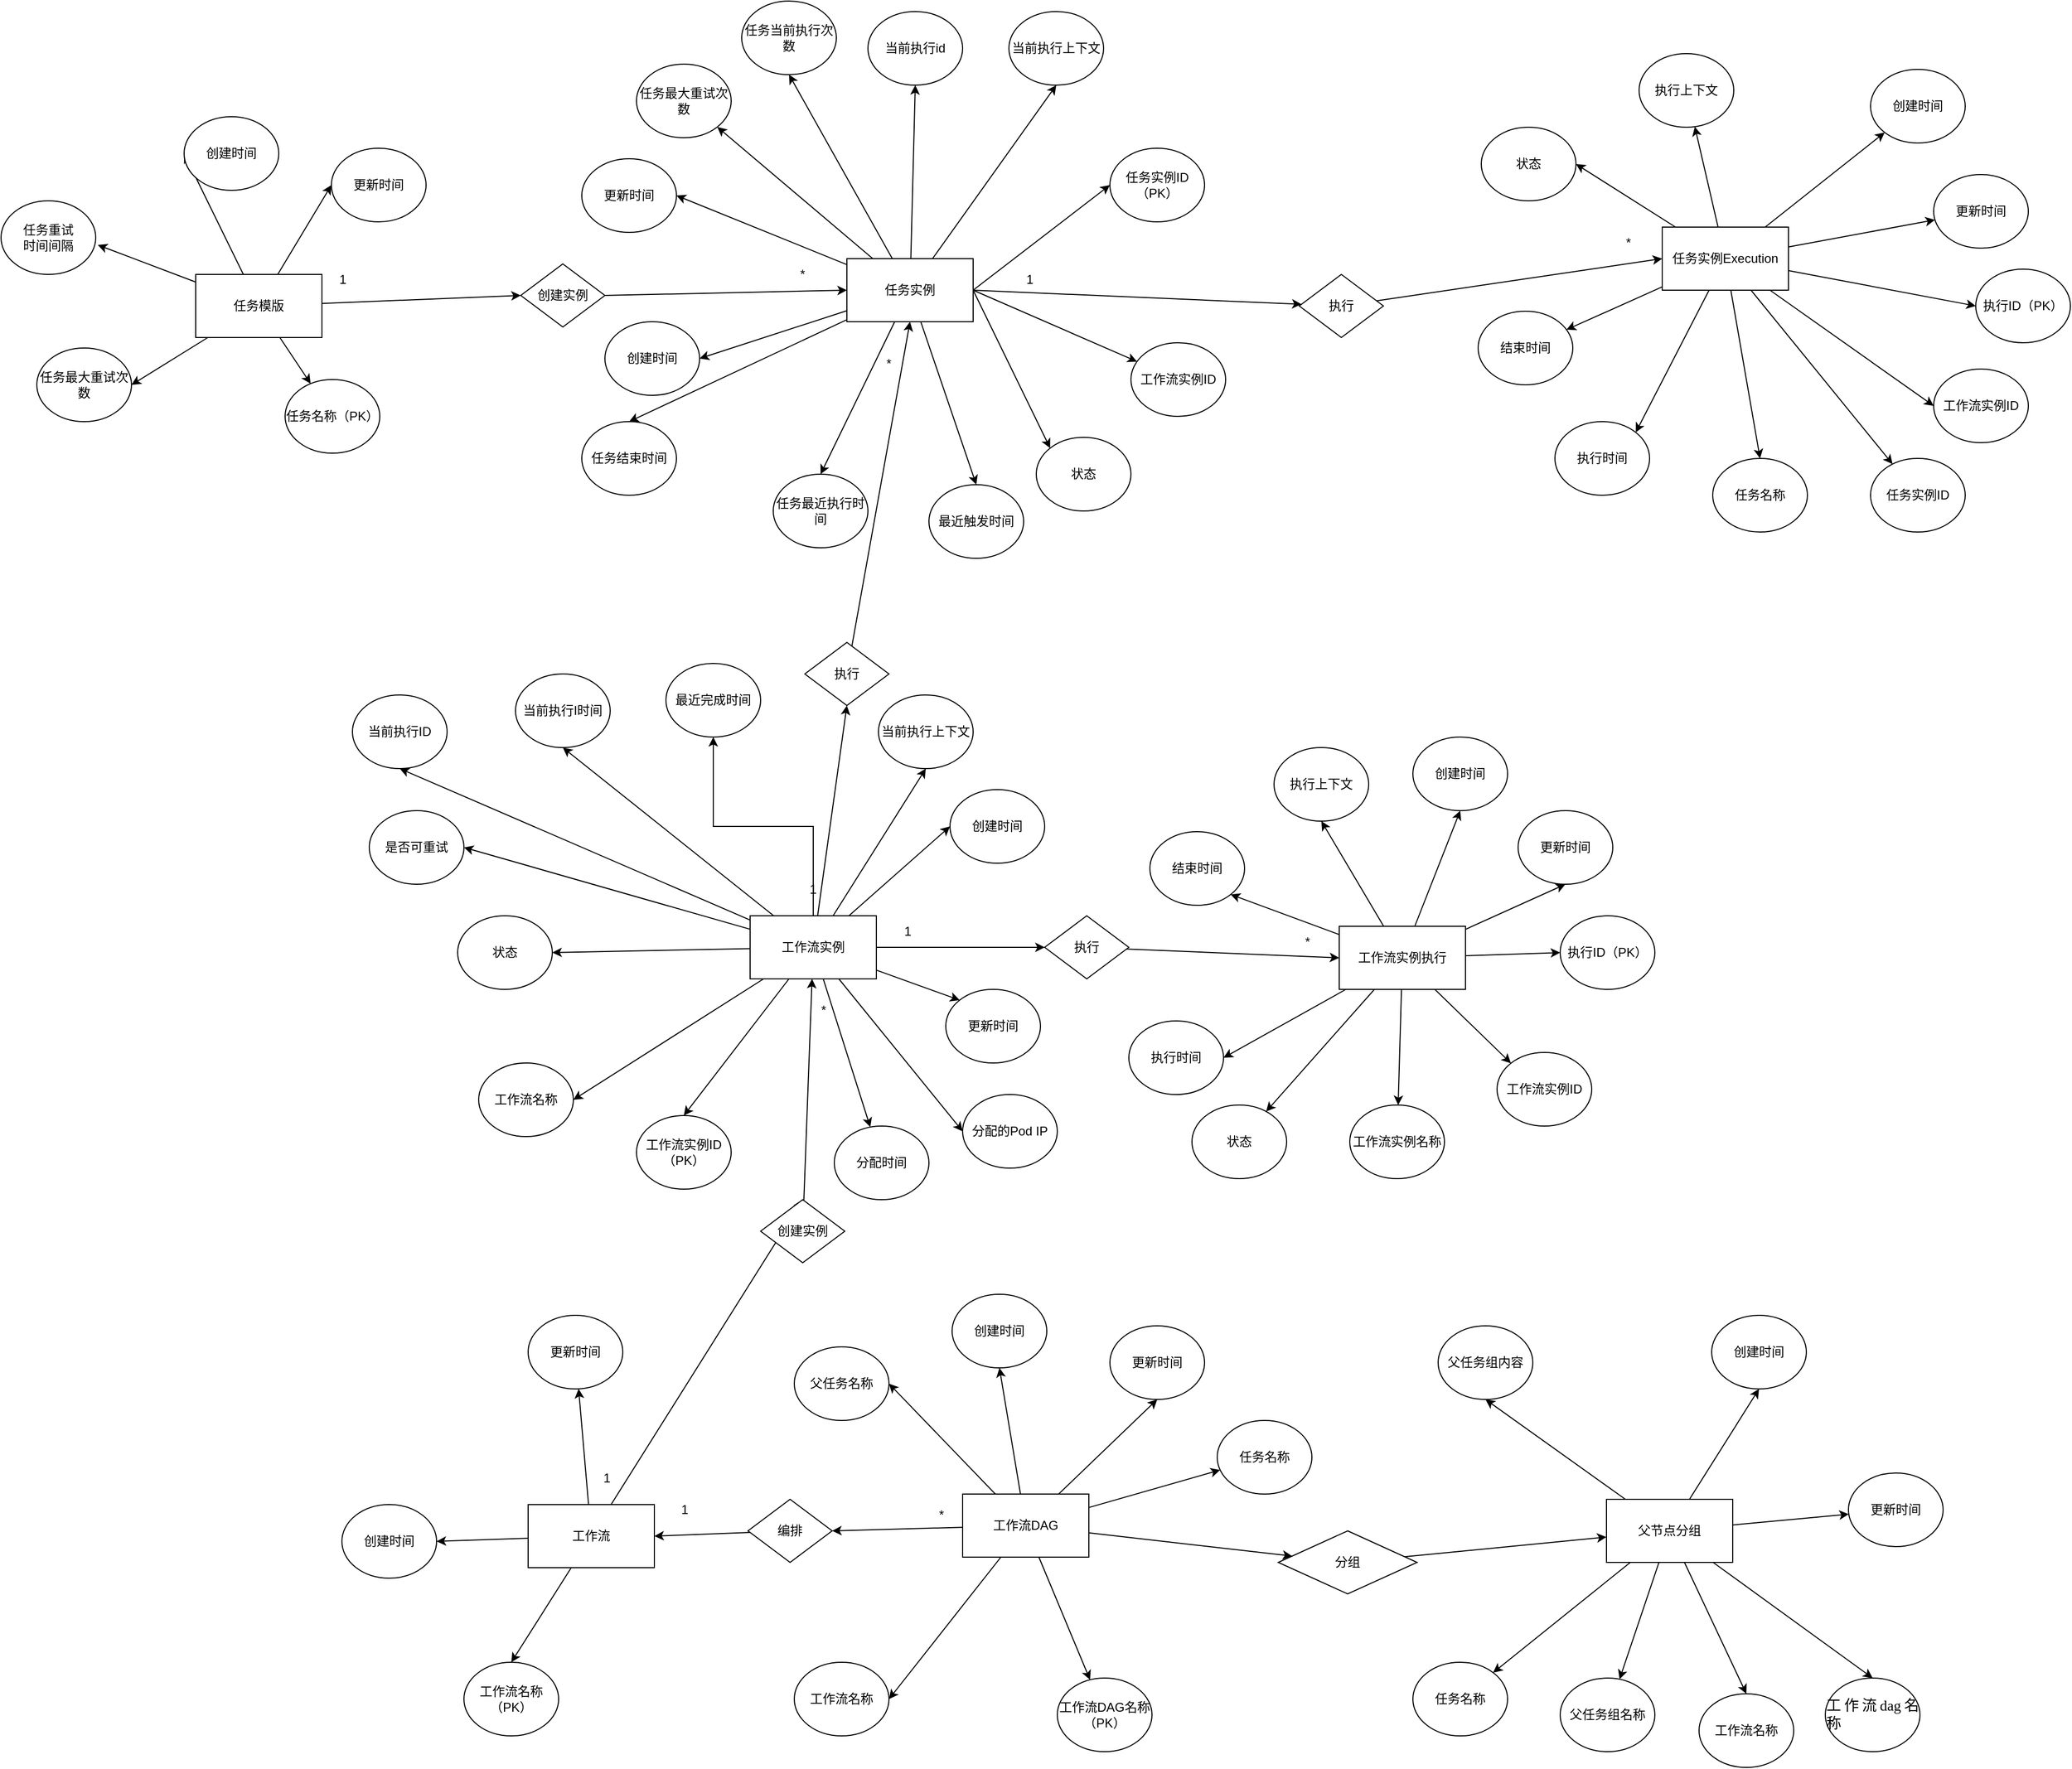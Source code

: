 <mxfile version="22.1.18" type="github">
  <diagram name="第 1 页" id="u92MrwEAKFm2taZTLTK-">
    <mxGraphModel dx="2998" dy="2271" grid="1" gridSize="10" guides="1" tooltips="1" connect="1" arrows="1" fold="1" page="1" pageScale="1" pageWidth="827" pageHeight="1169" math="0" shadow="0">
      <root>
        <mxCell id="0" />
        <mxCell id="1" parent="0" />
        <mxCell id="BF8SNdvl5e7O7KOmZN9e-4" style="rounded=0;orthogonalLoop=1;jettySize=auto;html=1;entryX=0;entryY=0.5;entryDx=0;entryDy=0;exitX=1;exitY=0.5;exitDx=0;exitDy=0;" parent="1" source="BF8SNdvl5e7O7KOmZN9e-8" target="BF8SNdvl5e7O7KOmZN9e-5" edge="1">
          <mxGeometry relative="1" as="geometry">
            <mxPoint x="350" y="170" as="targetPoint" />
            <mxPoint x="260" y="170" as="sourcePoint" />
          </mxGeometry>
        </mxCell>
        <mxCell id="BF8SNdvl5e7O7KOmZN9e-7" style="rounded=0;orthogonalLoop=1;jettySize=auto;html=1;entryX=0;entryY=0;entryDx=0;entryDy=0;exitX=1;exitY=0.5;exitDx=0;exitDy=0;" parent="1" source="BF8SNdvl5e7O7KOmZN9e-8" target="BF8SNdvl5e7O7KOmZN9e-6" edge="1">
          <mxGeometry relative="1" as="geometry">
            <mxPoint x="260" y="170" as="sourcePoint" />
          </mxGeometry>
        </mxCell>
        <mxCell id="BF8SNdvl5e7O7KOmZN9e-5" value="任务实例ID（PK）" style="ellipse;whiteSpace=wrap;html=1;" parent="1" vertex="1">
          <mxGeometry x="370" y="30" width="90" height="70" as="geometry" />
        </mxCell>
        <mxCell id="BF8SNdvl5e7O7KOmZN9e-6" value="状态" style="ellipse;whiteSpace=wrap;html=1;" parent="1" vertex="1">
          <mxGeometry x="300" y="305" width="90" height="70" as="geometry" />
        </mxCell>
        <mxCell id="BF8SNdvl5e7O7KOmZN9e-10" style="rounded=0;orthogonalLoop=1;jettySize=auto;html=1;entryX=0.5;entryY=0;entryDx=0;entryDy=0;" parent="1" source="BF8SNdvl5e7O7KOmZN9e-8" target="BF8SNdvl5e7O7KOmZN9e-9" edge="1">
          <mxGeometry relative="1" as="geometry" />
        </mxCell>
        <mxCell id="BF8SNdvl5e7O7KOmZN9e-12" style="rounded=0;orthogonalLoop=1;jettySize=auto;html=1;entryX=0.5;entryY=0;entryDx=0;entryDy=0;" parent="1" source="BF8SNdvl5e7O7KOmZN9e-8" target="BF8SNdvl5e7O7KOmZN9e-11" edge="1">
          <mxGeometry relative="1" as="geometry" />
        </mxCell>
        <mxCell id="BF8SNdvl5e7O7KOmZN9e-19" style="rounded=0;orthogonalLoop=1;jettySize=auto;html=1;entryX=1;entryY=0.5;entryDx=0;entryDy=0;" parent="1" source="BF8SNdvl5e7O7KOmZN9e-8" target="BF8SNdvl5e7O7KOmZN9e-13" edge="1">
          <mxGeometry relative="1" as="geometry" />
        </mxCell>
        <mxCell id="BF8SNdvl5e7O7KOmZN9e-20" style="rounded=0;orthogonalLoop=1;jettySize=auto;html=1;entryX=1;entryY=0.5;entryDx=0;entryDy=0;" parent="1" source="BF8SNdvl5e7O7KOmZN9e-8" target="BF8SNdvl5e7O7KOmZN9e-14" edge="1">
          <mxGeometry relative="1" as="geometry" />
        </mxCell>
        <mxCell id="BF8SNdvl5e7O7KOmZN9e-64" style="rounded=0;orthogonalLoop=1;jettySize=auto;html=1;exitX=1;exitY=0.5;exitDx=0;exitDy=0;" parent="1" source="BF8SNdvl5e7O7KOmZN9e-8" target="BF8SNdvl5e7O7KOmZN9e-63" edge="1">
          <mxGeometry relative="1" as="geometry" />
        </mxCell>
        <mxCell id="BF8SNdvl5e7O7KOmZN9e-78" style="rounded=0;orthogonalLoop=1;jettySize=auto;html=1;entryX=0.5;entryY=1;entryDx=0;entryDy=0;" edge="1" parent="1" source="BF8SNdvl5e7O7KOmZN9e-8" target="BF8SNdvl5e7O7KOmZN9e-76">
          <mxGeometry relative="1" as="geometry" />
        </mxCell>
        <mxCell id="BF8SNdvl5e7O7KOmZN9e-83" style="rounded=0;orthogonalLoop=1;jettySize=auto;html=1;entryX=1;entryY=1;entryDx=0;entryDy=0;" edge="1" parent="1" source="BF8SNdvl5e7O7KOmZN9e-8" target="BF8SNdvl5e7O7KOmZN9e-80">
          <mxGeometry relative="1" as="geometry" />
        </mxCell>
        <mxCell id="8EcwPYy6TK1mYzknZgef-4" style="rounded=0;orthogonalLoop=1;jettySize=auto;html=1;exitX=1;exitY=0.5;exitDx=0;exitDy=0;" edge="1" parent="1" source="BF8SNdvl5e7O7KOmZN9e-8" target="8EcwPYy6TK1mYzknZgef-3">
          <mxGeometry relative="1" as="geometry" />
        </mxCell>
        <mxCell id="8EcwPYy6TK1mYzknZgef-9" style="rounded=0;orthogonalLoop=1;jettySize=auto;html=1;entryX=0.5;entryY=1;entryDx=0;entryDy=0;" edge="1" parent="1" source="BF8SNdvl5e7O7KOmZN9e-8" target="8EcwPYy6TK1mYzknZgef-7">
          <mxGeometry relative="1" as="geometry" />
        </mxCell>
        <mxCell id="8EcwPYy6TK1mYzknZgef-10" style="rounded=0;orthogonalLoop=1;jettySize=auto;html=1;entryX=0.5;entryY=1;entryDx=0;entryDy=0;" edge="1" parent="1" source="BF8SNdvl5e7O7KOmZN9e-8" target="8EcwPYy6TK1mYzknZgef-8">
          <mxGeometry relative="1" as="geometry" />
        </mxCell>
        <mxCell id="8EcwPYy6TK1mYzknZgef-13" style="rounded=0;orthogonalLoop=1;jettySize=auto;html=1;entryX=0.5;entryY=0;entryDx=0;entryDy=0;" edge="1" parent="1" source="BF8SNdvl5e7O7KOmZN9e-8" target="8EcwPYy6TK1mYzknZgef-12">
          <mxGeometry relative="1" as="geometry" />
        </mxCell>
        <mxCell id="BF8SNdvl5e7O7KOmZN9e-8" value="任务实例" style="rounded=0;whiteSpace=wrap;html=1;" parent="1" vertex="1">
          <mxGeometry x="120" y="135" width="120" height="60" as="geometry" />
        </mxCell>
        <mxCell id="BF8SNdvl5e7O7KOmZN9e-9" value="最近触发时间" style="ellipse;whiteSpace=wrap;html=1;" parent="1" vertex="1">
          <mxGeometry x="198" y="350" width="90" height="70" as="geometry" />
        </mxCell>
        <mxCell id="BF8SNdvl5e7O7KOmZN9e-11" value="任务结束时间" style="ellipse;whiteSpace=wrap;html=1;" parent="1" vertex="1">
          <mxGeometry x="-132" y="290" width="90" height="70" as="geometry" />
        </mxCell>
        <mxCell id="BF8SNdvl5e7O7KOmZN9e-13" value="创建时间" style="ellipse;whiteSpace=wrap;html=1;" parent="1" vertex="1">
          <mxGeometry x="-110" y="195" width="90" height="70" as="geometry" />
        </mxCell>
        <mxCell id="BF8SNdvl5e7O7KOmZN9e-14" value="更新时间" style="ellipse;whiteSpace=wrap;html=1;" parent="1" vertex="1">
          <mxGeometry x="-132" y="40" width="90" height="70" as="geometry" />
        </mxCell>
        <mxCell id="BF8SNdvl5e7O7KOmZN9e-35" style="rounded=0;orthogonalLoop=1;jettySize=auto;html=1;" parent="1" source="BF8SNdvl5e7O7KOmZN9e-25" target="BF8SNdvl5e7O7KOmZN9e-28" edge="1">
          <mxGeometry relative="1" as="geometry" />
        </mxCell>
        <mxCell id="BF8SNdvl5e7O7KOmZN9e-36" style="rounded=0;orthogonalLoop=1;jettySize=auto;html=1;entryX=0;entryY=0.5;entryDx=0;entryDy=0;" parent="1" source="BF8SNdvl5e7O7KOmZN9e-25" target="BF8SNdvl5e7O7KOmZN9e-27" edge="1">
          <mxGeometry relative="1" as="geometry" />
        </mxCell>
        <mxCell id="BF8SNdvl5e7O7KOmZN9e-37" style="rounded=0;orthogonalLoop=1;jettySize=auto;html=1;entryX=0;entryY=0.5;entryDx=0;entryDy=0;" parent="1" source="BF8SNdvl5e7O7KOmZN9e-25" target="BF8SNdvl5e7O7KOmZN9e-26" edge="1">
          <mxGeometry relative="1" as="geometry" />
        </mxCell>
        <mxCell id="BF8SNdvl5e7O7KOmZN9e-61" style="rounded=0;orthogonalLoop=1;jettySize=auto;html=1;entryX=0;entryY=0.5;entryDx=0;entryDy=0;" parent="1" source="BF8SNdvl5e7O7KOmZN9e-25" target="BF8SNdvl5e7O7KOmZN9e-60" edge="1">
          <mxGeometry relative="1" as="geometry" />
        </mxCell>
        <mxCell id="BF8SNdvl5e7O7KOmZN9e-79" style="rounded=0;orthogonalLoop=1;jettySize=auto;html=1;entryX=1;entryY=0.5;entryDx=0;entryDy=0;" edge="1" parent="1" source="BF8SNdvl5e7O7KOmZN9e-25" target="BF8SNdvl5e7O7KOmZN9e-74">
          <mxGeometry relative="1" as="geometry" />
        </mxCell>
        <mxCell id="BF8SNdvl5e7O7KOmZN9e-25" value="任务模版" style="rounded=0;whiteSpace=wrap;html=1;" parent="1" vertex="1">
          <mxGeometry x="-499" y="150" width="120" height="60" as="geometry" />
        </mxCell>
        <mxCell id="BF8SNdvl5e7O7KOmZN9e-26" value="创建时间" style="ellipse;whiteSpace=wrap;html=1;" parent="1" vertex="1">
          <mxGeometry x="-510" width="90" height="70" as="geometry" />
        </mxCell>
        <mxCell id="BF8SNdvl5e7O7KOmZN9e-27" value="更新时间" style="ellipse;whiteSpace=wrap;html=1;" parent="1" vertex="1">
          <mxGeometry x="-370" y="30" width="90" height="70" as="geometry" />
        </mxCell>
        <mxCell id="BF8SNdvl5e7O7KOmZN9e-28" value="任务名称（PK）" style="ellipse;whiteSpace=wrap;html=1;" parent="1" vertex="1">
          <mxGeometry x="-414" y="250" width="90" height="70" as="geometry" />
        </mxCell>
        <mxCell id="BF8SNdvl5e7O7KOmZN9e-30" value="任务重试&lt;br&gt;时间间隔" style="ellipse;whiteSpace=wrap;html=1;" parent="1" vertex="1">
          <mxGeometry x="-684" y="80" width="90" height="70" as="geometry" />
        </mxCell>
        <mxCell id="BF8SNdvl5e7O7KOmZN9e-33" style="rounded=0;orthogonalLoop=1;jettySize=auto;html=1;entryX=1.022;entryY=0.6;entryDx=0;entryDy=0;entryPerimeter=0;" parent="1" source="BF8SNdvl5e7O7KOmZN9e-25" target="BF8SNdvl5e7O7KOmZN9e-30" edge="1">
          <mxGeometry relative="1" as="geometry" />
        </mxCell>
        <mxCell id="BF8SNdvl5e7O7KOmZN9e-62" style="rounded=0;orthogonalLoop=1;jettySize=auto;html=1;entryX=0;entryY=0.5;entryDx=0;entryDy=0;exitX=1;exitY=0.5;exitDx=0;exitDy=0;" parent="1" source="BF8SNdvl5e7O7KOmZN9e-60" target="BF8SNdvl5e7O7KOmZN9e-8" edge="1">
          <mxGeometry relative="1" as="geometry" />
        </mxCell>
        <mxCell id="BF8SNdvl5e7O7KOmZN9e-60" value="创建实例" style="rhombus;whiteSpace=wrap;html=1;" parent="1" vertex="1">
          <mxGeometry x="-190" y="140" width="80" height="60" as="geometry" />
        </mxCell>
        <mxCell id="BF8SNdvl5e7O7KOmZN9e-63" value="执行" style="rhombus;whiteSpace=wrap;html=1;" parent="1" vertex="1">
          <mxGeometry x="550" y="150" width="80" height="60" as="geometry" />
        </mxCell>
        <mxCell id="BF8SNdvl5e7O7KOmZN9e-74" value="任务最大重试次数" style="ellipse;whiteSpace=wrap;html=1;" vertex="1" parent="1">
          <mxGeometry x="-650" y="220" width="90" height="70" as="geometry" />
        </mxCell>
        <mxCell id="BF8SNdvl5e7O7KOmZN9e-76" value="任务当前执行次数" style="ellipse;whiteSpace=wrap;html=1;" vertex="1" parent="1">
          <mxGeometry x="20" y="-110" width="90" height="70" as="geometry" />
        </mxCell>
        <mxCell id="BF8SNdvl5e7O7KOmZN9e-80" value="任务最大重试次数" style="ellipse;whiteSpace=wrap;html=1;" vertex="1" parent="1">
          <mxGeometry x="-80" y="-50" width="90" height="70" as="geometry" />
        </mxCell>
        <mxCell id="8EcwPYy6TK1mYzknZgef-3" value="工作流实例ID" style="ellipse;whiteSpace=wrap;html=1;" vertex="1" parent="1">
          <mxGeometry x="390" y="215" width="90" height="70" as="geometry" />
        </mxCell>
        <mxCell id="8EcwPYy6TK1mYzknZgef-7" value="当前执行id" style="ellipse;whiteSpace=wrap;html=1;" vertex="1" parent="1">
          <mxGeometry x="140" y="-100" width="90" height="70" as="geometry" />
        </mxCell>
        <mxCell id="8EcwPYy6TK1mYzknZgef-8" value="当前执行上下文" style="ellipse;whiteSpace=wrap;html=1;" vertex="1" parent="1">
          <mxGeometry x="274" y="-100" width="90" height="70" as="geometry" />
        </mxCell>
        <mxCell id="8EcwPYy6TK1mYzknZgef-12" value="任务最近执行时间" style="ellipse;whiteSpace=wrap;html=1;" vertex="1" parent="1">
          <mxGeometry x="50" y="340" width="90" height="70" as="geometry" />
        </mxCell>
        <mxCell id="8EcwPYy6TK1mYzknZgef-14" value="" style="group" vertex="1" connectable="0" parent="1">
          <mxGeometry x="720" y="-60" width="563" height="455" as="geometry" />
        </mxCell>
        <mxCell id="BF8SNdvl5e7O7KOmZN9e-72" value="执行时间" style="ellipse;whiteSpace=wrap;html=1;" vertex="1" parent="8EcwPYy6TK1mYzknZgef-14">
          <mxGeometry x="73" y="350" width="90" height="70" as="geometry" />
        </mxCell>
        <mxCell id="BF8SNdvl5e7O7KOmZN9e-38" value="任务实例Execution" style="rounded=0;whiteSpace=wrap;html=1;container=0;" parent="8EcwPYy6TK1mYzknZgef-14" vertex="1">
          <mxGeometry x="175" y="165" width="120" height="60" as="geometry" />
        </mxCell>
        <mxCell id="BF8SNdvl5e7O7KOmZN9e-40" value="创建时间" style="ellipse;whiteSpace=wrap;html=1;container=0;" parent="8EcwPYy6TK1mYzknZgef-14" vertex="1">
          <mxGeometry x="373" y="15" width="90" height="70" as="geometry" />
        </mxCell>
        <mxCell id="BF8SNdvl5e7O7KOmZN9e-52" style="rounded=0;orthogonalLoop=1;jettySize=auto;html=1;" parent="8EcwPYy6TK1mYzknZgef-14" source="BF8SNdvl5e7O7KOmZN9e-38" target="BF8SNdvl5e7O7KOmZN9e-40" edge="1">
          <mxGeometry relative="1" as="geometry" />
        </mxCell>
        <mxCell id="BF8SNdvl5e7O7KOmZN9e-41" value="更新时间" style="ellipse;whiteSpace=wrap;html=1;container=0;" parent="8EcwPYy6TK1mYzknZgef-14" vertex="1">
          <mxGeometry x="433" y="115" width="90" height="70" as="geometry" />
        </mxCell>
        <mxCell id="BF8SNdvl5e7O7KOmZN9e-51" style="rounded=0;orthogonalLoop=1;jettySize=auto;html=1;" parent="8EcwPYy6TK1mYzknZgef-14" source="BF8SNdvl5e7O7KOmZN9e-38" target="BF8SNdvl5e7O7KOmZN9e-41" edge="1">
          <mxGeometry relative="1" as="geometry" />
        </mxCell>
        <mxCell id="BF8SNdvl5e7O7KOmZN9e-42" value="执行ID（PK）" style="ellipse;whiteSpace=wrap;html=1;container=0;" parent="8EcwPYy6TK1mYzknZgef-14" vertex="1">
          <mxGeometry x="473" y="205" width="90" height="70" as="geometry" />
        </mxCell>
        <mxCell id="BF8SNdvl5e7O7KOmZN9e-59" style="rounded=0;orthogonalLoop=1;jettySize=auto;html=1;entryX=0;entryY=0.5;entryDx=0;entryDy=0;" parent="8EcwPYy6TK1mYzknZgef-14" source="BF8SNdvl5e7O7KOmZN9e-38" target="BF8SNdvl5e7O7KOmZN9e-42" edge="1">
          <mxGeometry relative="1" as="geometry" />
        </mxCell>
        <mxCell id="BF8SNdvl5e7O7KOmZN9e-44" value="结束时间" style="ellipse;whiteSpace=wrap;html=1;container=0;" parent="8EcwPYy6TK1mYzknZgef-14" vertex="1">
          <mxGeometry y="245" width="90" height="70" as="geometry" />
        </mxCell>
        <mxCell id="BF8SNdvl5e7O7KOmZN9e-57" style="rounded=0;orthogonalLoop=1;jettySize=auto;html=1;" parent="8EcwPYy6TK1mYzknZgef-14" source="BF8SNdvl5e7O7KOmZN9e-38" target="BF8SNdvl5e7O7KOmZN9e-44" edge="1">
          <mxGeometry relative="1" as="geometry" />
        </mxCell>
        <mxCell id="BF8SNdvl5e7O7KOmZN9e-45" value="状态" style="ellipse;whiteSpace=wrap;html=1;container=0;" parent="8EcwPYy6TK1mYzknZgef-14" vertex="1">
          <mxGeometry x="3" y="70" width="90" height="70" as="geometry" />
        </mxCell>
        <mxCell id="BF8SNdvl5e7O7KOmZN9e-56" style="rounded=0;orthogonalLoop=1;jettySize=auto;html=1;entryX=1;entryY=0.5;entryDx=0;entryDy=0;" parent="8EcwPYy6TK1mYzknZgef-14" source="BF8SNdvl5e7O7KOmZN9e-38" target="BF8SNdvl5e7O7KOmZN9e-45" edge="1">
          <mxGeometry relative="1" as="geometry" />
        </mxCell>
        <mxCell id="BF8SNdvl5e7O7KOmZN9e-46" value="执行上下文" style="ellipse;whiteSpace=wrap;html=1;container=0;" parent="8EcwPYy6TK1mYzknZgef-14" vertex="1">
          <mxGeometry x="153" width="90" height="70" as="geometry" />
        </mxCell>
        <mxCell id="BF8SNdvl5e7O7KOmZN9e-55" style="rounded=0;orthogonalLoop=1;jettySize=auto;html=1;" parent="8EcwPYy6TK1mYzknZgef-14" source="BF8SNdvl5e7O7KOmZN9e-38" target="BF8SNdvl5e7O7KOmZN9e-46" edge="1">
          <mxGeometry relative="1" as="geometry" />
        </mxCell>
        <mxCell id="BF8SNdvl5e7O7KOmZN9e-49" value="任务名称" style="ellipse;whiteSpace=wrap;html=1;container=0;" parent="8EcwPYy6TK1mYzknZgef-14" vertex="1">
          <mxGeometry x="223" y="385" width="90" height="70" as="geometry" />
        </mxCell>
        <mxCell id="BF8SNdvl5e7O7KOmZN9e-53" style="rounded=0;orthogonalLoop=1;jettySize=auto;html=1;entryX=0.5;entryY=0;entryDx=0;entryDy=0;" parent="8EcwPYy6TK1mYzknZgef-14" source="BF8SNdvl5e7O7KOmZN9e-38" target="BF8SNdvl5e7O7KOmZN9e-49" edge="1">
          <mxGeometry relative="1" as="geometry" />
        </mxCell>
        <mxCell id="BF8SNdvl5e7O7KOmZN9e-50" value="任务实例ID" style="ellipse;whiteSpace=wrap;html=1;container=0;" parent="8EcwPYy6TK1mYzknZgef-14" vertex="1">
          <mxGeometry x="373" y="385" width="90" height="70" as="geometry" />
        </mxCell>
        <mxCell id="BF8SNdvl5e7O7KOmZN9e-54" style="rounded=0;orthogonalLoop=1;jettySize=auto;html=1;" parent="8EcwPYy6TK1mYzknZgef-14" source="BF8SNdvl5e7O7KOmZN9e-38" target="BF8SNdvl5e7O7KOmZN9e-50" edge="1">
          <mxGeometry relative="1" as="geometry" />
        </mxCell>
        <mxCell id="BF8SNdvl5e7O7KOmZN9e-65" style="rounded=0;orthogonalLoop=1;jettySize=auto;html=1;entryX=0;entryY=0.5;entryDx=0;entryDy=0;" parent="8EcwPYy6TK1mYzknZgef-14" source="BF8SNdvl5e7O7KOmZN9e-63" target="BF8SNdvl5e7O7KOmZN9e-38" edge="1">
          <mxGeometry relative="1" as="geometry" />
        </mxCell>
        <mxCell id="BF8SNdvl5e7O7KOmZN9e-73" style="rounded=0;orthogonalLoop=1;jettySize=auto;html=1;entryX=1;entryY=0;entryDx=0;entryDy=0;" edge="1" parent="8EcwPYy6TK1mYzknZgef-14" source="BF8SNdvl5e7O7KOmZN9e-38" target="BF8SNdvl5e7O7KOmZN9e-72">
          <mxGeometry relative="1" as="geometry" />
        </mxCell>
        <mxCell id="8EcwPYy6TK1mYzknZgef-5" value="工作流实例ID" style="ellipse;whiteSpace=wrap;html=1;" vertex="1" parent="8EcwPYy6TK1mYzknZgef-14">
          <mxGeometry x="433" y="300" width="90" height="70" as="geometry" />
        </mxCell>
        <mxCell id="8EcwPYy6TK1mYzknZgef-6" style="rounded=0;orthogonalLoop=1;jettySize=auto;html=1;entryX=0;entryY=0.5;entryDx=0;entryDy=0;" edge="1" parent="8EcwPYy6TK1mYzknZgef-14" source="BF8SNdvl5e7O7KOmZN9e-38" target="8EcwPYy6TK1mYzknZgef-5">
          <mxGeometry relative="1" as="geometry" />
        </mxCell>
        <mxCell id="8EcwPYy6TK1mYzknZgef-94" value="*" style="text;html=1;strokeColor=none;fillColor=none;align=center;verticalAlign=middle;whiteSpace=wrap;rounded=0;" vertex="1" parent="8EcwPYy6TK1mYzknZgef-14">
          <mxGeometry x="123" y="165" width="40" height="30" as="geometry" />
        </mxCell>
        <mxCell id="8EcwPYy6TK1mYzknZgef-17" style="rounded=0;orthogonalLoop=1;jettySize=auto;html=1;entryX=0.5;entryY=0;entryDx=0;entryDy=0;" edge="1" parent="1" source="8EcwPYy6TK1mYzknZgef-15" target="8EcwPYy6TK1mYzknZgef-16">
          <mxGeometry relative="1" as="geometry" />
        </mxCell>
        <mxCell id="8EcwPYy6TK1mYzknZgef-20" style="rounded=0;orthogonalLoop=1;jettySize=auto;html=1;entryX=1;entryY=0.5;entryDx=0;entryDy=0;" edge="1" parent="1" source="8EcwPYy6TK1mYzknZgef-15" target="8EcwPYy6TK1mYzknZgef-18">
          <mxGeometry relative="1" as="geometry" />
        </mxCell>
        <mxCell id="8EcwPYy6TK1mYzknZgef-21" style="rounded=0;orthogonalLoop=1;jettySize=auto;html=1;" edge="1" parent="1" source="8EcwPYy6TK1mYzknZgef-15" target="8EcwPYy6TK1mYzknZgef-19">
          <mxGeometry relative="1" as="geometry" />
        </mxCell>
        <mxCell id="8EcwPYy6TK1mYzknZgef-57" style="rounded=0;orthogonalLoop=1;jettySize=auto;html=1;entryX=0.5;entryY=0;entryDx=0;entryDy=0;" edge="1" parent="1" source="8EcwPYy6TK1mYzknZgef-15" target="8EcwPYy6TK1mYzknZgef-58">
          <mxGeometry relative="1" as="geometry">
            <mxPoint x="138" y="1530" as="targetPoint" />
          </mxGeometry>
        </mxCell>
        <mxCell id="8EcwPYy6TK1mYzknZgef-15" value="工作流" style="rounded=0;whiteSpace=wrap;html=1;" vertex="1" parent="1">
          <mxGeometry x="-183" y="1320" width="120" height="60" as="geometry" />
        </mxCell>
        <mxCell id="8EcwPYy6TK1mYzknZgef-16" value="工作流名称（PK）" style="ellipse;whiteSpace=wrap;html=1;" vertex="1" parent="1">
          <mxGeometry x="-244" y="1470" width="90" height="70" as="geometry" />
        </mxCell>
        <mxCell id="8EcwPYy6TK1mYzknZgef-18" value="创建时间" style="ellipse;whiteSpace=wrap;html=1;" vertex="1" parent="1">
          <mxGeometry x="-360" y="1320" width="90" height="70" as="geometry" />
        </mxCell>
        <mxCell id="8EcwPYy6TK1mYzknZgef-19" value="更新时间" style="ellipse;whiteSpace=wrap;html=1;" vertex="1" parent="1">
          <mxGeometry x="-183" y="1140" width="90" height="70" as="geometry" />
        </mxCell>
        <mxCell id="8EcwPYy6TK1mYzknZgef-24" style="rounded=0;orthogonalLoop=1;jettySize=auto;html=1;" edge="1" parent="1" source="8EcwPYy6TK1mYzknZgef-22" target="8EcwPYy6TK1mYzknZgef-23">
          <mxGeometry relative="1" as="geometry" />
        </mxCell>
        <mxCell id="8EcwPYy6TK1mYzknZgef-28" style="rounded=0;orthogonalLoop=1;jettySize=auto;html=1;entryX=1;entryY=0.5;entryDx=0;entryDy=0;" edge="1" parent="1" source="8EcwPYy6TK1mYzknZgef-22" target="8EcwPYy6TK1mYzknZgef-27">
          <mxGeometry relative="1" as="geometry" />
        </mxCell>
        <mxCell id="8EcwPYy6TK1mYzknZgef-30" style="rounded=0;orthogonalLoop=1;jettySize=auto;html=1;entryX=1;entryY=0.5;entryDx=0;entryDy=0;" edge="1" parent="1" source="8EcwPYy6TK1mYzknZgef-22" target="8EcwPYy6TK1mYzknZgef-25">
          <mxGeometry relative="1" as="geometry" />
        </mxCell>
        <mxCell id="8EcwPYy6TK1mYzknZgef-34" style="rounded=0;orthogonalLoop=1;jettySize=auto;html=1;entryX=0.5;entryY=1;entryDx=0;entryDy=0;" edge="1" parent="1" source="8EcwPYy6TK1mYzknZgef-22" target="8EcwPYy6TK1mYzknZgef-32">
          <mxGeometry relative="1" as="geometry" />
        </mxCell>
        <mxCell id="8EcwPYy6TK1mYzknZgef-35" style="rounded=0;orthogonalLoop=1;jettySize=auto;html=1;entryX=0.5;entryY=1;entryDx=0;entryDy=0;" edge="1" parent="1" source="8EcwPYy6TK1mYzknZgef-22" target="8EcwPYy6TK1mYzknZgef-33">
          <mxGeometry relative="1" as="geometry" />
        </mxCell>
        <mxCell id="8EcwPYy6TK1mYzknZgef-36" style="rounded=0;orthogonalLoop=1;jettySize=auto;html=1;" edge="1" parent="1" source="8EcwPYy6TK1mYzknZgef-22" target="8EcwPYy6TK1mYzknZgef-26">
          <mxGeometry relative="1" as="geometry" />
        </mxCell>
        <mxCell id="8EcwPYy6TK1mYzknZgef-37" style="rounded=0;orthogonalLoop=1;jettySize=auto;html=1;entryX=1;entryY=0.5;entryDx=0;entryDy=0;" edge="1" parent="1" source="8EcwPYy6TK1mYzknZgef-22" target="8EcwPYy6TK1mYzknZgef-38">
          <mxGeometry relative="1" as="geometry">
            <mxPoint x="110" y="1340" as="targetPoint" />
          </mxGeometry>
        </mxCell>
        <mxCell id="8EcwPYy6TK1mYzknZgef-125" value="" style="rounded=0;orthogonalLoop=1;jettySize=auto;html=1;" edge="1" parent="1" source="8EcwPYy6TK1mYzknZgef-22" target="8EcwPYy6TK1mYzknZgef-124">
          <mxGeometry relative="1" as="geometry" />
        </mxCell>
        <mxCell id="8EcwPYy6TK1mYzknZgef-22" value="工作流DAG" style="rounded=0;whiteSpace=wrap;html=1;" vertex="1" parent="1">
          <mxGeometry x="230" y="1310" width="120" height="60" as="geometry" />
        </mxCell>
        <mxCell id="8EcwPYy6TK1mYzknZgef-23" value="工作流DAG名称（PK）" style="ellipse;whiteSpace=wrap;html=1;" vertex="1" parent="1">
          <mxGeometry x="320" y="1485" width="90" height="70" as="geometry" />
        </mxCell>
        <mxCell id="8EcwPYy6TK1mYzknZgef-25" value="工作流名称" style="ellipse;whiteSpace=wrap;html=1;" vertex="1" parent="1">
          <mxGeometry x="70" y="1470" width="90" height="70" as="geometry" />
        </mxCell>
        <mxCell id="8EcwPYy6TK1mYzknZgef-26" value="任务名称" style="ellipse;whiteSpace=wrap;html=1;" vertex="1" parent="1">
          <mxGeometry x="472" y="1240" width="90" height="70" as="geometry" />
        </mxCell>
        <mxCell id="8EcwPYy6TK1mYzknZgef-27" value="父任务名称" style="ellipse;whiteSpace=wrap;html=1;" vertex="1" parent="1">
          <mxGeometry x="70" y="1170" width="90" height="70" as="geometry" />
        </mxCell>
        <mxCell id="8EcwPYy6TK1mYzknZgef-32" value="创建时间" style="ellipse;whiteSpace=wrap;html=1;" vertex="1" parent="1">
          <mxGeometry x="220" y="1120" width="90" height="70" as="geometry" />
        </mxCell>
        <mxCell id="8EcwPYy6TK1mYzknZgef-33" value="更新时间" style="ellipse;whiteSpace=wrap;html=1;" vertex="1" parent="1">
          <mxGeometry x="370" y="1150" width="90" height="70" as="geometry" />
        </mxCell>
        <mxCell id="8EcwPYy6TK1mYzknZgef-39" style="rounded=0;orthogonalLoop=1;jettySize=auto;html=1;entryX=1;entryY=0.5;entryDx=0;entryDy=0;" edge="1" parent="1" source="8EcwPYy6TK1mYzknZgef-38" target="8EcwPYy6TK1mYzknZgef-15">
          <mxGeometry relative="1" as="geometry" />
        </mxCell>
        <mxCell id="8EcwPYy6TK1mYzknZgef-38" value="编排" style="rhombus;whiteSpace=wrap;html=1;" vertex="1" parent="1">
          <mxGeometry x="26" y="1315" width="80" height="60" as="geometry" />
        </mxCell>
        <mxCell id="8EcwPYy6TK1mYzknZgef-49" style="rounded=0;orthogonalLoop=1;jettySize=auto;html=1;entryX=0.5;entryY=1;entryDx=0;entryDy=0;" edge="1" parent="1" source="8EcwPYy6TK1mYzknZgef-40" target="8EcwPYy6TK1mYzknZgef-45">
          <mxGeometry relative="1" as="geometry" />
        </mxCell>
        <mxCell id="8EcwPYy6TK1mYzknZgef-50" style="rounded=0;orthogonalLoop=1;jettySize=auto;html=1;entryX=0.5;entryY=1;entryDx=0;entryDy=0;" edge="1" parent="1" source="8EcwPYy6TK1mYzknZgef-40" target="8EcwPYy6TK1mYzknZgef-46">
          <mxGeometry relative="1" as="geometry" />
        </mxCell>
        <mxCell id="8EcwPYy6TK1mYzknZgef-51" style="rounded=0;orthogonalLoop=1;jettySize=auto;html=1;entryX=0;entryY=0.5;entryDx=0;entryDy=0;" edge="1" parent="1" source="8EcwPYy6TK1mYzknZgef-40" target="8EcwPYy6TK1mYzknZgef-47">
          <mxGeometry relative="1" as="geometry" />
        </mxCell>
        <mxCell id="8EcwPYy6TK1mYzknZgef-52" style="rounded=0;orthogonalLoop=1;jettySize=auto;html=1;entryX=0;entryY=0;entryDx=0;entryDy=0;" edge="1" parent="1" source="8EcwPYy6TK1mYzknZgef-40" target="8EcwPYy6TK1mYzknZgef-48">
          <mxGeometry relative="1" as="geometry" />
        </mxCell>
        <mxCell id="8EcwPYy6TK1mYzknZgef-54" style="rounded=0;orthogonalLoop=1;jettySize=auto;html=1;entryX=1;entryY=0.5;entryDx=0;entryDy=0;" edge="1" parent="1" source="8EcwPYy6TK1mYzknZgef-40" target="8EcwPYy6TK1mYzknZgef-42">
          <mxGeometry relative="1" as="geometry" />
        </mxCell>
        <mxCell id="8EcwPYy6TK1mYzknZgef-55" style="rounded=0;orthogonalLoop=1;jettySize=auto;html=1;entryX=1;entryY=0.5;entryDx=0;entryDy=0;" edge="1" parent="1" source="8EcwPYy6TK1mYzknZgef-40" target="8EcwPYy6TK1mYzknZgef-43">
          <mxGeometry relative="1" as="geometry" />
        </mxCell>
        <mxCell id="8EcwPYy6TK1mYzknZgef-56" style="rounded=0;orthogonalLoop=1;jettySize=auto;html=1;entryX=1;entryY=0.5;entryDx=0;entryDy=0;" edge="1" parent="1" source="8EcwPYy6TK1mYzknZgef-40" target="8EcwPYy6TK1mYzknZgef-44">
          <mxGeometry relative="1" as="geometry" />
        </mxCell>
        <mxCell id="8EcwPYy6TK1mYzknZgef-80" style="rounded=0;orthogonalLoop=1;jettySize=auto;html=1;entryX=0;entryY=0.5;entryDx=0;entryDy=0;" edge="1" parent="1" source="8EcwPYy6TK1mYzknZgef-40" target="8EcwPYy6TK1mYzknZgef-81">
          <mxGeometry relative="1" as="geometry">
            <mxPoint x="308" y="820" as="targetPoint" />
          </mxGeometry>
        </mxCell>
        <mxCell id="8EcwPYy6TK1mYzknZgef-84" style="rounded=0;orthogonalLoop=1;jettySize=auto;html=1;entryX=0.5;entryY=0;entryDx=0;entryDy=0;" edge="1" parent="1" source="8EcwPYy6TK1mYzknZgef-40" target="8EcwPYy6TK1mYzknZgef-41">
          <mxGeometry relative="1" as="geometry" />
        </mxCell>
        <mxCell id="8EcwPYy6TK1mYzknZgef-87" style="rounded=0;orthogonalLoop=1;jettySize=auto;html=1;entryX=0.5;entryY=1;entryDx=0;entryDy=0;" edge="1" parent="1" source="8EcwPYy6TK1mYzknZgef-40" target="8EcwPYy6TK1mYzknZgef-86">
          <mxGeometry relative="1" as="geometry" />
        </mxCell>
        <mxCell id="8EcwPYy6TK1mYzknZgef-109" style="rounded=0;orthogonalLoop=1;jettySize=auto;html=1;entryX=0.5;entryY=1;entryDx=0;entryDy=0;" edge="1" parent="1" source="8EcwPYy6TK1mYzknZgef-40" target="8EcwPYy6TK1mYzknZgef-107">
          <mxGeometry relative="1" as="geometry" />
        </mxCell>
        <mxCell id="8EcwPYy6TK1mYzknZgef-110" style="rounded=0;orthogonalLoop=1;jettySize=auto;html=1;entryX=0;entryY=0.5;entryDx=0;entryDy=0;" edge="1" parent="1" source="8EcwPYy6TK1mYzknZgef-40" target="8EcwPYy6TK1mYzknZgef-105">
          <mxGeometry relative="1" as="geometry" />
        </mxCell>
        <mxCell id="8EcwPYy6TK1mYzknZgef-111" style="rounded=0;orthogonalLoop=1;jettySize=auto;html=1;" edge="1" parent="1" source="8EcwPYy6TK1mYzknZgef-40" target="8EcwPYy6TK1mYzknZgef-106">
          <mxGeometry relative="1" as="geometry" />
        </mxCell>
        <mxCell id="8EcwPYy6TK1mYzknZgef-132" style="edgeStyle=orthogonalEdgeStyle;rounded=0;orthogonalLoop=1;jettySize=auto;html=1;entryX=0.5;entryY=1;entryDx=0;entryDy=0;" edge="1" parent="1" source="8EcwPYy6TK1mYzknZgef-40" target="8EcwPYy6TK1mYzknZgef-131">
          <mxGeometry relative="1" as="geometry" />
        </mxCell>
        <mxCell id="8EcwPYy6TK1mYzknZgef-40" value="工作流实例" style="rounded=0;whiteSpace=wrap;html=1;" vertex="1" parent="1">
          <mxGeometry x="28" y="760" width="120" height="60" as="geometry" />
        </mxCell>
        <mxCell id="8EcwPYy6TK1mYzknZgef-41" value="工作流实例ID（PK）" style="ellipse;whiteSpace=wrap;html=1;" vertex="1" parent="1">
          <mxGeometry x="-80" y="950" width="90" height="70" as="geometry" />
        </mxCell>
        <mxCell id="8EcwPYy6TK1mYzknZgef-42" value="工作流名称" style="ellipse;whiteSpace=wrap;html=1;" vertex="1" parent="1">
          <mxGeometry x="-230" y="900" width="90" height="70" as="geometry" />
        </mxCell>
        <mxCell id="8EcwPYy6TK1mYzknZgef-43" value="状态" style="ellipse;whiteSpace=wrap;html=1;" vertex="1" parent="1">
          <mxGeometry x="-250" y="760" width="90" height="70" as="geometry" />
        </mxCell>
        <mxCell id="8EcwPYy6TK1mYzknZgef-44" value="是否可重试" style="ellipse;whiteSpace=wrap;html=1;" vertex="1" parent="1">
          <mxGeometry x="-334" y="660" width="90" height="70" as="geometry" />
        </mxCell>
        <mxCell id="8EcwPYy6TK1mYzknZgef-45" value="当前执行ID" style="ellipse;whiteSpace=wrap;html=1;" vertex="1" parent="1">
          <mxGeometry x="-350" y="550" width="90" height="70" as="geometry" />
        </mxCell>
        <mxCell id="8EcwPYy6TK1mYzknZgef-46" value="当前执行上下文" style="ellipse;whiteSpace=wrap;html=1;" vertex="1" parent="1">
          <mxGeometry x="150" y="550" width="90" height="70" as="geometry" />
        </mxCell>
        <mxCell id="8EcwPYy6TK1mYzknZgef-47" value="创建时间" style="ellipse;whiteSpace=wrap;html=1;" vertex="1" parent="1">
          <mxGeometry x="218" y="640" width="90" height="70" as="geometry" />
        </mxCell>
        <mxCell id="8EcwPYy6TK1mYzknZgef-48" value="更新时间" style="ellipse;whiteSpace=wrap;html=1;" vertex="1" parent="1">
          <mxGeometry x="214" y="830" width="90" height="70" as="geometry" />
        </mxCell>
        <mxCell id="8EcwPYy6TK1mYzknZgef-60" style="rounded=0;orthogonalLoop=1;jettySize=auto;html=1;" edge="1" parent="1" source="8EcwPYy6TK1mYzknZgef-58" target="8EcwPYy6TK1mYzknZgef-40">
          <mxGeometry relative="1" as="geometry" />
        </mxCell>
        <mxCell id="8EcwPYy6TK1mYzknZgef-58" value="创建实例" style="rhombus;whiteSpace=wrap;html=1;" vertex="1" parent="1">
          <mxGeometry x="38" y="1030" width="80" height="60" as="geometry" />
        </mxCell>
        <mxCell id="8EcwPYy6TK1mYzknZgef-71" style="rounded=0;orthogonalLoop=1;jettySize=auto;html=1;entryX=0;entryY=0.5;entryDx=0;entryDy=0;" edge="1" parent="1" source="8EcwPYy6TK1mYzknZgef-61" target="8EcwPYy6TK1mYzknZgef-62">
          <mxGeometry relative="1" as="geometry" />
        </mxCell>
        <mxCell id="8EcwPYy6TK1mYzknZgef-72" style="rounded=0;orthogonalLoop=1;jettySize=auto;html=1;entryX=0;entryY=0;entryDx=0;entryDy=0;" edge="1" parent="1" source="8EcwPYy6TK1mYzknZgef-61" target="8EcwPYy6TK1mYzknZgef-63">
          <mxGeometry relative="1" as="geometry" />
        </mxCell>
        <mxCell id="8EcwPYy6TK1mYzknZgef-73" style="rounded=0;orthogonalLoop=1;jettySize=auto;html=1;" edge="1" parent="1" source="8EcwPYy6TK1mYzknZgef-61" target="8EcwPYy6TK1mYzknZgef-64">
          <mxGeometry relative="1" as="geometry" />
        </mxCell>
        <mxCell id="8EcwPYy6TK1mYzknZgef-74" style="rounded=0;orthogonalLoop=1;jettySize=auto;html=1;" edge="1" parent="1" source="8EcwPYy6TK1mYzknZgef-61" target="8EcwPYy6TK1mYzknZgef-65">
          <mxGeometry relative="1" as="geometry" />
        </mxCell>
        <mxCell id="8EcwPYy6TK1mYzknZgef-75" style="rounded=0;orthogonalLoop=1;jettySize=auto;html=1;entryX=1;entryY=0.5;entryDx=0;entryDy=0;" edge="1" parent="1" source="8EcwPYy6TK1mYzknZgef-61" target="8EcwPYy6TK1mYzknZgef-66">
          <mxGeometry relative="1" as="geometry" />
        </mxCell>
        <mxCell id="8EcwPYy6TK1mYzknZgef-76" style="rounded=0;orthogonalLoop=1;jettySize=auto;html=1;entryX=1;entryY=1;entryDx=0;entryDy=0;" edge="1" parent="1" source="8EcwPYy6TK1mYzknZgef-61" target="8EcwPYy6TK1mYzknZgef-67">
          <mxGeometry relative="1" as="geometry" />
        </mxCell>
        <mxCell id="8EcwPYy6TK1mYzknZgef-77" style="rounded=0;orthogonalLoop=1;jettySize=auto;html=1;entryX=0.5;entryY=1;entryDx=0;entryDy=0;" edge="1" parent="1" source="8EcwPYy6TK1mYzknZgef-61" target="8EcwPYy6TK1mYzknZgef-68">
          <mxGeometry relative="1" as="geometry" />
        </mxCell>
        <mxCell id="8EcwPYy6TK1mYzknZgef-78" style="rounded=0;orthogonalLoop=1;jettySize=auto;html=1;entryX=0.5;entryY=1;entryDx=0;entryDy=0;" edge="1" parent="1" source="8EcwPYy6TK1mYzknZgef-61" target="8EcwPYy6TK1mYzknZgef-69">
          <mxGeometry relative="1" as="geometry" />
        </mxCell>
        <mxCell id="8EcwPYy6TK1mYzknZgef-79" style="rounded=0;orthogonalLoop=1;jettySize=auto;html=1;entryX=0.5;entryY=1;entryDx=0;entryDy=0;" edge="1" parent="1" source="8EcwPYy6TK1mYzknZgef-61" target="8EcwPYy6TK1mYzknZgef-70">
          <mxGeometry relative="1" as="geometry" />
        </mxCell>
        <mxCell id="8EcwPYy6TK1mYzknZgef-61" value="工作流实例执行" style="rounded=0;whiteSpace=wrap;html=1;" vertex="1" parent="1">
          <mxGeometry x="588" y="770" width="120" height="60" as="geometry" />
        </mxCell>
        <mxCell id="8EcwPYy6TK1mYzknZgef-62" value="执行ID（PK）" style="ellipse;whiteSpace=wrap;html=1;" vertex="1" parent="1">
          <mxGeometry x="798" y="760" width="90" height="70" as="geometry" />
        </mxCell>
        <mxCell id="8EcwPYy6TK1mYzknZgef-63" value="工作流实例ID" style="ellipse;whiteSpace=wrap;html=1;" vertex="1" parent="1">
          <mxGeometry x="738" y="890" width="90" height="70" as="geometry" />
        </mxCell>
        <mxCell id="8EcwPYy6TK1mYzknZgef-64" value="工作流实例名称" style="ellipse;whiteSpace=wrap;html=1;" vertex="1" parent="1">
          <mxGeometry x="598" y="940" width="90" height="70" as="geometry" />
        </mxCell>
        <mxCell id="8EcwPYy6TK1mYzknZgef-65" value="状态" style="ellipse;whiteSpace=wrap;html=1;" vertex="1" parent="1">
          <mxGeometry x="448" y="940" width="90" height="70" as="geometry" />
        </mxCell>
        <mxCell id="8EcwPYy6TK1mYzknZgef-66" value="执行时间" style="ellipse;whiteSpace=wrap;html=1;" vertex="1" parent="1">
          <mxGeometry x="388" y="860" width="90" height="70" as="geometry" />
        </mxCell>
        <mxCell id="8EcwPYy6TK1mYzknZgef-67" value="结束时间" style="ellipse;whiteSpace=wrap;html=1;" vertex="1" parent="1">
          <mxGeometry x="408" y="680" width="90" height="70" as="geometry" />
        </mxCell>
        <mxCell id="8EcwPYy6TK1mYzknZgef-68" value="执行上下文" style="ellipse;whiteSpace=wrap;html=1;" vertex="1" parent="1">
          <mxGeometry x="526" y="600" width="90" height="70" as="geometry" />
        </mxCell>
        <mxCell id="8EcwPYy6TK1mYzknZgef-69" value="创建时间" style="ellipse;whiteSpace=wrap;html=1;" vertex="1" parent="1">
          <mxGeometry x="658" y="590" width="90" height="70" as="geometry" />
        </mxCell>
        <mxCell id="8EcwPYy6TK1mYzknZgef-70" value="更新时间" style="ellipse;whiteSpace=wrap;html=1;" vertex="1" parent="1">
          <mxGeometry x="758" y="660" width="90" height="70" as="geometry" />
        </mxCell>
        <mxCell id="8EcwPYy6TK1mYzknZgef-83" style="rounded=0;orthogonalLoop=1;jettySize=auto;html=1;entryX=0;entryY=0.5;entryDx=0;entryDy=0;" edge="1" parent="1" source="8EcwPYy6TK1mYzknZgef-81" target="8EcwPYy6TK1mYzknZgef-61">
          <mxGeometry relative="1" as="geometry" />
        </mxCell>
        <mxCell id="8EcwPYy6TK1mYzknZgef-81" value="执行" style="rhombus;whiteSpace=wrap;html=1;" vertex="1" parent="1">
          <mxGeometry x="308" y="760" width="80" height="60" as="geometry" />
        </mxCell>
        <mxCell id="8EcwPYy6TK1mYzknZgef-88" style="rounded=0;orthogonalLoop=1;jettySize=auto;html=1;entryX=0.5;entryY=1;entryDx=0;entryDy=0;" edge="1" parent="1" source="8EcwPYy6TK1mYzknZgef-86" target="BF8SNdvl5e7O7KOmZN9e-8">
          <mxGeometry relative="1" as="geometry">
            <mxPoint x="140" y="560" as="targetPoint" />
          </mxGeometry>
        </mxCell>
        <mxCell id="8EcwPYy6TK1mYzknZgef-86" value="执行" style="rhombus;whiteSpace=wrap;html=1;" vertex="1" parent="1">
          <mxGeometry x="80" y="500" width="80" height="60" as="geometry" />
        </mxCell>
        <mxCell id="8EcwPYy6TK1mYzknZgef-91" value="1" style="text;html=1;strokeColor=none;fillColor=none;align=center;verticalAlign=middle;whiteSpace=wrap;rounded=0;" vertex="1" parent="1">
          <mxGeometry x="-379" y="140" width="40" height="30" as="geometry" />
        </mxCell>
        <mxCell id="8EcwPYy6TK1mYzknZgef-92" value="*" style="text;html=1;strokeColor=none;fillColor=none;align=center;verticalAlign=middle;whiteSpace=wrap;rounded=0;" vertex="1" parent="1">
          <mxGeometry x="58" y="135" width="40" height="30" as="geometry" />
        </mxCell>
        <mxCell id="8EcwPYy6TK1mYzknZgef-93" value="1" style="text;html=1;strokeColor=none;fillColor=none;align=center;verticalAlign=middle;whiteSpace=wrap;rounded=0;" vertex="1" parent="1">
          <mxGeometry x="274" y="140" width="40" height="30" as="geometry" />
        </mxCell>
        <mxCell id="8EcwPYy6TK1mYzknZgef-95" value="1" style="text;html=1;strokeColor=none;fillColor=none;align=center;verticalAlign=middle;whiteSpace=wrap;rounded=0;" vertex="1" parent="1">
          <mxGeometry x="68" y="720" width="40" height="30" as="geometry" />
        </mxCell>
        <mxCell id="8EcwPYy6TK1mYzknZgef-96" value="*" style="text;html=1;strokeColor=none;fillColor=none;align=center;verticalAlign=middle;whiteSpace=wrap;rounded=0;" vertex="1" parent="1">
          <mxGeometry x="140" y="220" width="40" height="30" as="geometry" />
        </mxCell>
        <mxCell id="8EcwPYy6TK1mYzknZgef-97" value="1" style="text;html=1;strokeColor=none;fillColor=none;align=center;verticalAlign=middle;whiteSpace=wrap;rounded=0;" vertex="1" parent="1">
          <mxGeometry x="158" y="760" width="40" height="30" as="geometry" />
        </mxCell>
        <mxCell id="8EcwPYy6TK1mYzknZgef-98" value="*" style="text;html=1;strokeColor=none;fillColor=none;align=center;verticalAlign=middle;whiteSpace=wrap;rounded=0;" vertex="1" parent="1">
          <mxGeometry x="538" y="770" width="40" height="30" as="geometry" />
        </mxCell>
        <mxCell id="8EcwPYy6TK1mYzknZgef-100" value="1" style="text;html=1;strokeColor=none;fillColor=none;align=center;verticalAlign=middle;whiteSpace=wrap;rounded=0;" vertex="1" parent="1">
          <mxGeometry x="-54" y="1310" width="40" height="30" as="geometry" />
        </mxCell>
        <mxCell id="8EcwPYy6TK1mYzknZgef-102" value="*" style="text;html=1;strokeColor=none;fillColor=none;align=center;verticalAlign=middle;whiteSpace=wrap;rounded=0;" vertex="1" parent="1">
          <mxGeometry x="190" y="1315" width="40" height="30" as="geometry" />
        </mxCell>
        <mxCell id="8EcwPYy6TK1mYzknZgef-103" value="1" style="text;html=1;strokeColor=none;fillColor=none;align=center;verticalAlign=middle;whiteSpace=wrap;rounded=0;" vertex="1" parent="1">
          <mxGeometry x="-128" y="1280" width="40" height="30" as="geometry" />
        </mxCell>
        <mxCell id="8EcwPYy6TK1mYzknZgef-104" value="*" style="text;html=1;strokeColor=none;fillColor=none;align=center;verticalAlign=middle;whiteSpace=wrap;rounded=0;" vertex="1" parent="1">
          <mxGeometry x="78" y="835" width="40" height="30" as="geometry" />
        </mxCell>
        <mxCell id="8EcwPYy6TK1mYzknZgef-105" value="分配的Pod IP" style="ellipse;whiteSpace=wrap;html=1;" vertex="1" parent="1">
          <mxGeometry x="230" y="930" width="90" height="70" as="geometry" />
        </mxCell>
        <mxCell id="8EcwPYy6TK1mYzknZgef-106" value="分配时间" style="ellipse;whiteSpace=wrap;html=1;" vertex="1" parent="1">
          <mxGeometry x="108" y="960" width="90" height="70" as="geometry" />
        </mxCell>
        <mxCell id="8EcwPYy6TK1mYzknZgef-107" value="当前执行I时间" style="ellipse;whiteSpace=wrap;html=1;" vertex="1" parent="1">
          <mxGeometry x="-195" y="530" width="90" height="70" as="geometry" />
        </mxCell>
        <mxCell id="8EcwPYy6TK1mYzknZgef-118" style="rounded=0;orthogonalLoop=1;jettySize=auto;html=1;entryX=0.5;entryY=1;entryDx=0;entryDy=0;" edge="1" parent="1" source="8EcwPYy6TK1mYzknZgef-112" target="8EcwPYy6TK1mYzknZgef-116">
          <mxGeometry relative="1" as="geometry" />
        </mxCell>
        <mxCell id="8EcwPYy6TK1mYzknZgef-119" style="rounded=0;orthogonalLoop=1;jettySize=auto;html=1;entryX=0.5;entryY=1;entryDx=0;entryDy=0;" edge="1" parent="1" source="8EcwPYy6TK1mYzknZgef-112" target="8EcwPYy6TK1mYzknZgef-115">
          <mxGeometry relative="1" as="geometry" />
        </mxCell>
        <mxCell id="8EcwPYy6TK1mYzknZgef-120" style="rounded=0;orthogonalLoop=1;jettySize=auto;html=1;" edge="1" parent="1" source="8EcwPYy6TK1mYzknZgef-112" target="8EcwPYy6TK1mYzknZgef-113">
          <mxGeometry relative="1" as="geometry" />
        </mxCell>
        <mxCell id="8EcwPYy6TK1mYzknZgef-121" style="rounded=0;orthogonalLoop=1;jettySize=auto;html=1;" edge="1" parent="1" source="8EcwPYy6TK1mYzknZgef-112" target="8EcwPYy6TK1mYzknZgef-114">
          <mxGeometry relative="1" as="geometry" />
        </mxCell>
        <mxCell id="8EcwPYy6TK1mYzknZgef-122" style="rounded=0;orthogonalLoop=1;jettySize=auto;html=1;" edge="1" parent="1" source="8EcwPYy6TK1mYzknZgef-112" target="8EcwPYy6TK1mYzknZgef-117">
          <mxGeometry relative="1" as="geometry" />
        </mxCell>
        <mxCell id="8EcwPYy6TK1mYzknZgef-128" style="rounded=0;orthogonalLoop=1;jettySize=auto;html=1;entryX=0.5;entryY=0;entryDx=0;entryDy=0;" edge="1" parent="1" source="8EcwPYy6TK1mYzknZgef-112" target="8EcwPYy6TK1mYzknZgef-127">
          <mxGeometry relative="1" as="geometry" />
        </mxCell>
        <mxCell id="8EcwPYy6TK1mYzknZgef-130" style="rounded=0;orthogonalLoop=1;jettySize=auto;html=1;entryX=0.5;entryY=0;entryDx=0;entryDy=0;" edge="1" parent="1" source="8EcwPYy6TK1mYzknZgef-112" target="8EcwPYy6TK1mYzknZgef-129">
          <mxGeometry relative="1" as="geometry" />
        </mxCell>
        <mxCell id="8EcwPYy6TK1mYzknZgef-112" value="父节点分组" style="rounded=0;whiteSpace=wrap;html=1;" vertex="1" parent="1">
          <mxGeometry x="842" y="1315" width="120" height="60" as="geometry" />
        </mxCell>
        <mxCell id="8EcwPYy6TK1mYzknZgef-113" value="任务名称" style="ellipse;whiteSpace=wrap;html=1;" vertex="1" parent="1">
          <mxGeometry x="658" y="1470" width="90" height="70" as="geometry" />
        </mxCell>
        <mxCell id="8EcwPYy6TK1mYzknZgef-114" value="父任务组名称" style="ellipse;whiteSpace=wrap;html=1;" vertex="1" parent="1">
          <mxGeometry x="798" y="1485" width="90" height="70" as="geometry" />
        </mxCell>
        <mxCell id="8EcwPYy6TK1mYzknZgef-115" value="父任务组内容" style="ellipse;whiteSpace=wrap;html=1;" vertex="1" parent="1">
          <mxGeometry x="682" y="1150" width="90" height="70" as="geometry" />
        </mxCell>
        <mxCell id="8EcwPYy6TK1mYzknZgef-116" value="创建时间" style="ellipse;whiteSpace=wrap;html=1;" vertex="1" parent="1">
          <mxGeometry x="942" y="1140" width="90" height="70" as="geometry" />
        </mxCell>
        <mxCell id="8EcwPYy6TK1mYzknZgef-117" value="更新时间" style="ellipse;whiteSpace=wrap;html=1;" vertex="1" parent="1">
          <mxGeometry x="1072" y="1290" width="90" height="70" as="geometry" />
        </mxCell>
        <mxCell id="8EcwPYy6TK1mYzknZgef-126" style="rounded=0;orthogonalLoop=1;jettySize=auto;html=1;" edge="1" parent="1" source="8EcwPYy6TK1mYzknZgef-124" target="8EcwPYy6TK1mYzknZgef-112">
          <mxGeometry relative="1" as="geometry" />
        </mxCell>
        <mxCell id="8EcwPYy6TK1mYzknZgef-124" value="分组" style="rhombus;whiteSpace=wrap;html=1;rounded=0;" vertex="1" parent="1">
          <mxGeometry x="530" y="1345" width="132" height="60" as="geometry" />
        </mxCell>
        <mxCell id="8EcwPYy6TK1mYzknZgef-127" value="&lt;p style=&quot;margin: 0pt 0pt 0.0pt; text-align: justify; font-family: Calibri; font-size: 10.5pt;&quot; class=&quot;MsoNormal&quot;&gt;&lt;font face=&quot;宋体&quot;&gt;工作流&lt;/font&gt;dag&lt;font face=&quot;宋体&quot;&gt;名称&lt;/font&gt;&lt;/p&gt;" style="ellipse;whiteSpace=wrap;html=1;" vertex="1" parent="1">
          <mxGeometry x="1050" y="1485" width="90" height="70" as="geometry" />
        </mxCell>
        <mxCell id="8EcwPYy6TK1mYzknZgef-129" value="工作流名称" style="ellipse;whiteSpace=wrap;html=1;" vertex="1" parent="1">
          <mxGeometry x="930" y="1500" width="90" height="70" as="geometry" />
        </mxCell>
        <mxCell id="8EcwPYy6TK1mYzknZgef-131" value="最近完成时间" style="ellipse;whiteSpace=wrap;html=1;" vertex="1" parent="1">
          <mxGeometry x="-52" y="520" width="90" height="70" as="geometry" />
        </mxCell>
      </root>
    </mxGraphModel>
  </diagram>
</mxfile>
